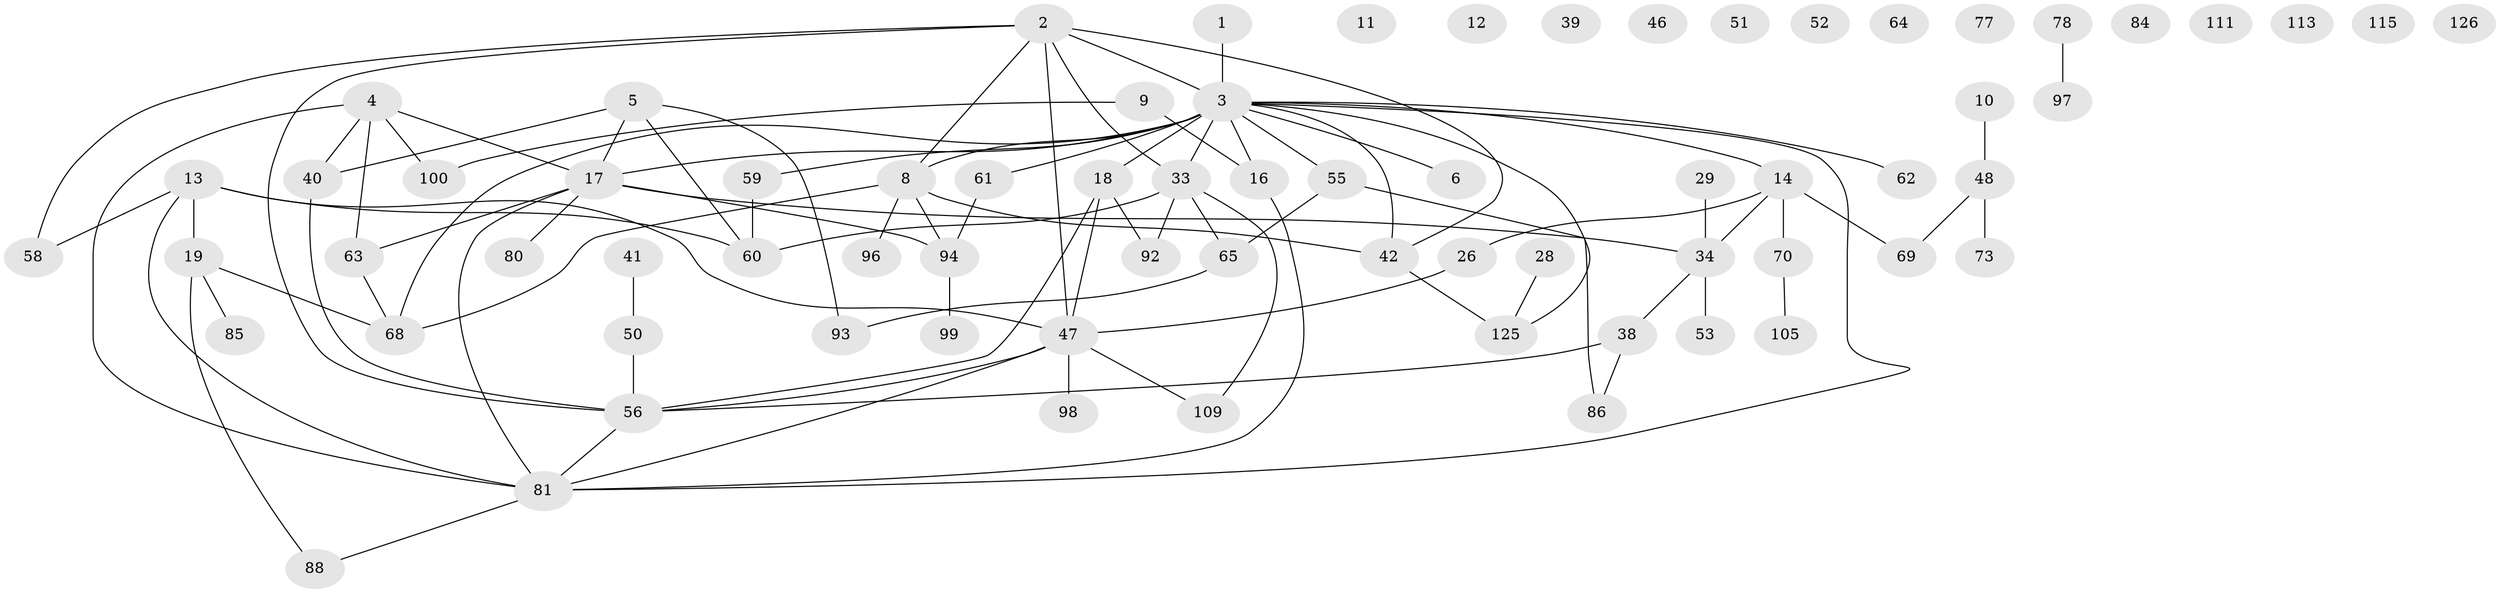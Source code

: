 // original degree distribution, {1: 0.2535211267605634, 3: 0.2112676056338028, 4: 0.1267605633802817, 2: 0.24647887323943662, 7: 0.014084507042253521, 5: 0.056338028169014086, 0: 0.07746478873239436, 6: 0.014084507042253521}
// Generated by graph-tools (version 1.1) at 2025/13/03/09/25 04:13:13]
// undirected, 71 vertices, 92 edges
graph export_dot {
graph [start="1"]
  node [color=gray90,style=filled];
  1 [super="+104"];
  2 [super="+129+27+30"];
  3 [super="+127+24+31"];
  4 [super="+107"];
  5 [super="+140+141+7"];
  6;
  8 [super="+49+15+45"];
  9 [super="+116"];
  10 [super="+43"];
  11 [super="+20"];
  12 [super="+35"];
  13 [super="+79"];
  14 [super="+108"];
  16;
  17 [super="+23+95"];
  18 [super="+123"];
  19 [super="+75"];
  26 [super="+44"];
  28;
  29 [super="+37"];
  33 [super="+36"];
  34 [super="+133"];
  38 [super="+118"];
  39;
  40 [super="+66"];
  41 [super="+83"];
  42 [super="+54"];
  46;
  47 [super="+67"];
  48 [super="+101"];
  50;
  51;
  52;
  53 [super="+128"];
  55 [super="+72"];
  56 [super="+102+57"];
  58;
  59;
  60 [super="+74+114"];
  61;
  62 [super="+103+142"];
  63;
  64;
  65;
  68 [super="+117"];
  69;
  70;
  73;
  77;
  78;
  80;
  81 [super="+87+91"];
  84;
  85;
  86;
  88;
  92;
  93;
  94;
  96;
  97;
  98;
  99;
  100 [super="+106"];
  105 [super="+138"];
  109;
  111;
  113;
  115;
  125 [super="+130"];
  126;
  1 -- 3;
  2 -- 8;
  2 -- 33;
  2 -- 42;
  2 -- 58;
  2 -- 3;
  2 -- 56;
  2 -- 47;
  3 -- 16 [weight=2];
  3 -- 125;
  3 -- 59;
  3 -- 61 [weight=2];
  3 -- 68;
  3 -- 6;
  3 -- 55;
  3 -- 33 [weight=2];
  3 -- 17;
  3 -- 8;
  3 -- 18;
  3 -- 62;
  3 -- 81;
  3 -- 42;
  3 -- 14;
  4 -- 17;
  4 -- 81;
  4 -- 100;
  4 -- 63;
  4 -- 40;
  5 -- 60;
  5 -- 93;
  5 -- 17;
  5 -- 40;
  8 -- 68 [weight=2];
  8 -- 96;
  8 -- 42;
  8 -- 94;
  9 -- 16;
  9 -- 100;
  10 -- 48;
  13 -- 81;
  13 -- 58;
  13 -- 19;
  13 -- 60;
  13 -- 47;
  14 -- 70;
  14 -- 26;
  14 -- 34;
  14 -- 69;
  16 -- 81;
  17 -- 94;
  17 -- 80;
  17 -- 34;
  17 -- 63;
  17 -- 81;
  18 -- 56;
  18 -- 92;
  18 -- 47;
  19 -- 68;
  19 -- 85;
  19 -- 88;
  26 -- 47;
  28 -- 125;
  29 -- 34;
  33 -- 65;
  33 -- 92;
  33 -- 109;
  33 -- 60;
  34 -- 53;
  34 -- 38;
  38 -- 86;
  38 -- 56;
  40 -- 56;
  41 -- 50;
  42 -- 125;
  47 -- 98;
  47 -- 109;
  47 -- 81;
  47 -- 56;
  48 -- 73;
  48 -- 69;
  50 -- 56;
  55 -- 86;
  55 -- 65;
  56 -- 81;
  59 -- 60;
  61 -- 94;
  63 -- 68;
  65 -- 93;
  70 -- 105;
  78 -- 97;
  81 -- 88;
  94 -- 99;
}
